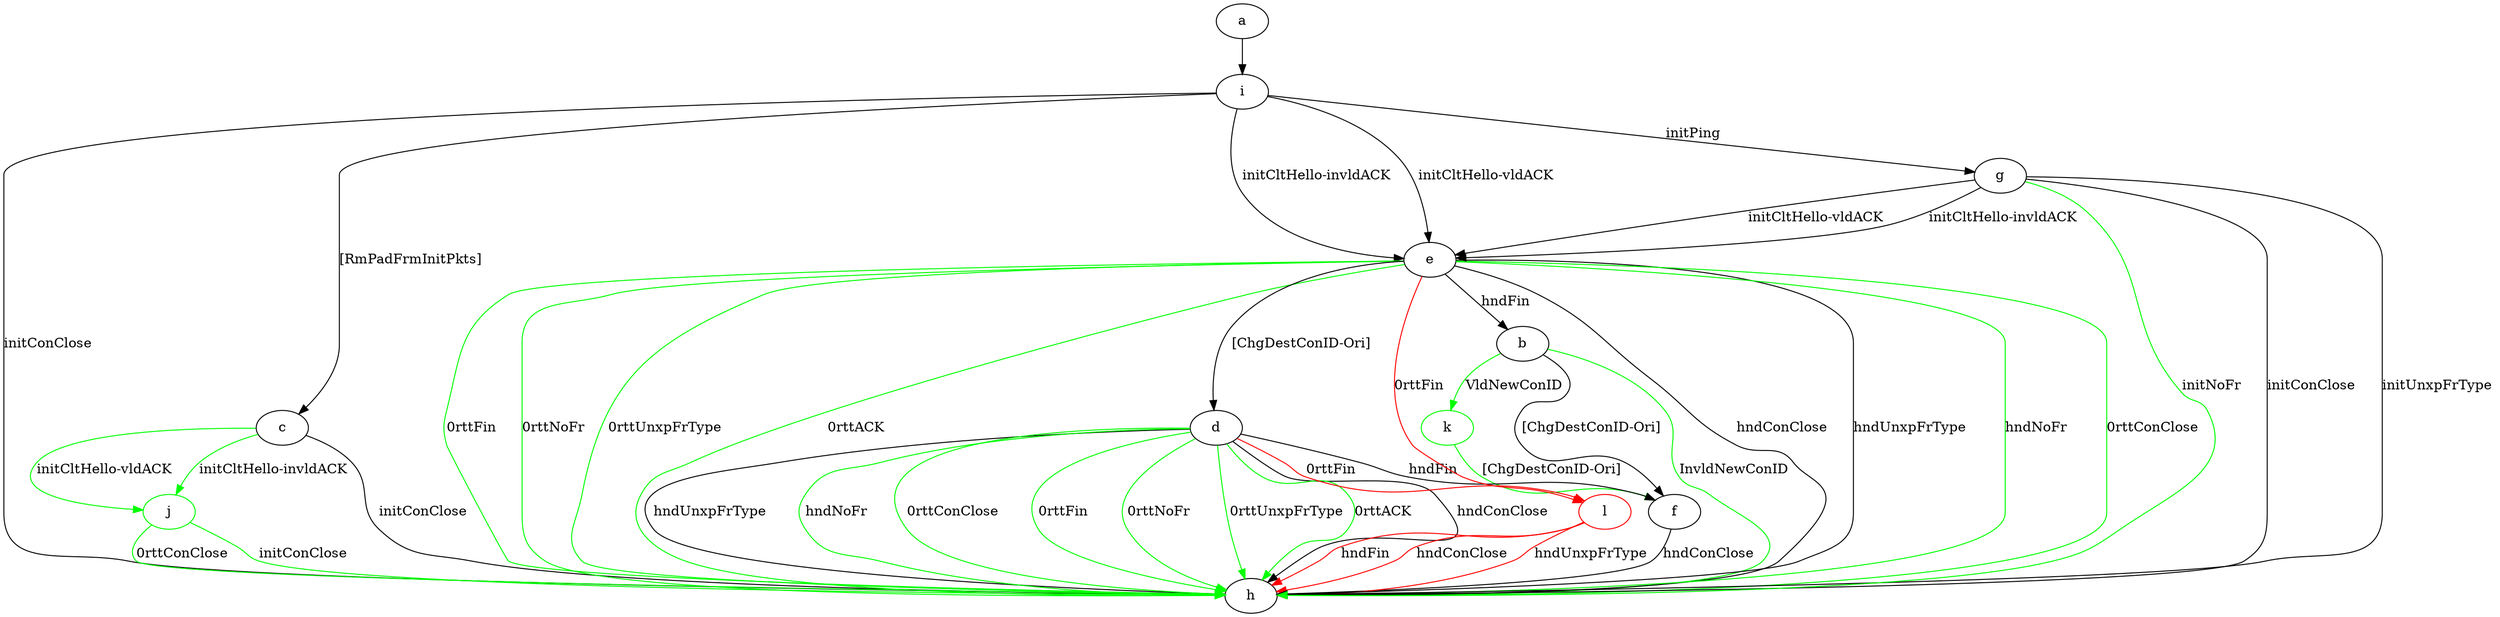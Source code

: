 digraph "" {
	a -> i	[key=0];
	b -> f	[key=0,
		label="[ChgDestConID-Ori] "];
	b -> h	[key=0,
		color=green,
		label="InvldNewConID "];
	k	[color=green];
	b -> k	[key=0,
		color=green,
		label="VldNewConID "];
	c -> h	[key=0,
		label="initConClose "];
	j	[color=green];
	c -> j	[key=0,
		color=green,
		label="initCltHello-vldACK "];
	c -> j	[key=1,
		color=green,
		label="initCltHello-invldACK "];
	d -> f	[key=0,
		label="hndFin "];
	d -> h	[key=0,
		label="hndConClose "];
	d -> h	[key=1,
		label="hndUnxpFrType "];
	d -> h	[key=2,
		color=green,
		label="hndNoFr "];
	d -> h	[key=3,
		color=green,
		label="0rttConClose "];
	d -> h	[key=4,
		color=green,
		label="0rttFin "];
	d -> h	[key=5,
		color=green,
		label="0rttNoFr "];
	d -> h	[key=6,
		color=green,
		label="0rttUnxpFrType "];
	d -> h	[key=7,
		color=green,
		label="0rttACK "];
	l	[color=red];
	d -> l	[key=0,
		color=red,
		label="0rttFin "];
	e -> b	[key=0,
		label="hndFin "];
	e -> d	[key=0,
		label="[ChgDestConID-Ori] "];
	e -> h	[key=0,
		label="hndConClose "];
	e -> h	[key=1,
		label="hndUnxpFrType "];
	e -> h	[key=2,
		color=green,
		label="hndNoFr "];
	e -> h	[key=3,
		color=green,
		label="0rttConClose "];
	e -> h	[key=4,
		color=green,
		label="0rttFin "];
	e -> h	[key=5,
		color=green,
		label="0rttNoFr "];
	e -> h	[key=6,
		color=green,
		label="0rttUnxpFrType "];
	e -> h	[key=7,
		color=green,
		label="0rttACK "];
	e -> l	[key=0,
		color=red,
		label="0rttFin "];
	f -> h	[key=0,
		label="hndConClose "];
	g -> e	[key=0,
		label="initCltHello-vldACK "];
	g -> e	[key=1,
		label="initCltHello-invldACK "];
	g -> h	[key=0,
		label="initConClose "];
	g -> h	[key=1,
		label="initUnxpFrType "];
	g -> h	[key=2,
		color=green,
		label="initNoFr "];
	i -> c	[key=0,
		label="[RmPadFrmInitPkts] "];
	i -> e	[key=0,
		label="initCltHello-vldACK "];
	i -> e	[key=1,
		label="initCltHello-invldACK "];
	i -> g	[key=0,
		label="initPing "];
	i -> h	[key=0,
		label="initConClose "];
	j -> h	[key=0,
		color=green,
		label="initConClose "];
	j -> h	[key=1,
		color=green,
		label="0rttConClose "];
	k -> f	[key=0,
		color=green,
		label="[ChgDestConID-Ori] "];
	l -> h	[key=0,
		color=red,
		label="hndFin "];
	l -> h	[key=1,
		color=red,
		label="hndConClose "];
	l -> h	[key=2,
		color=red,
		label="hndUnxpFrType "];
}

